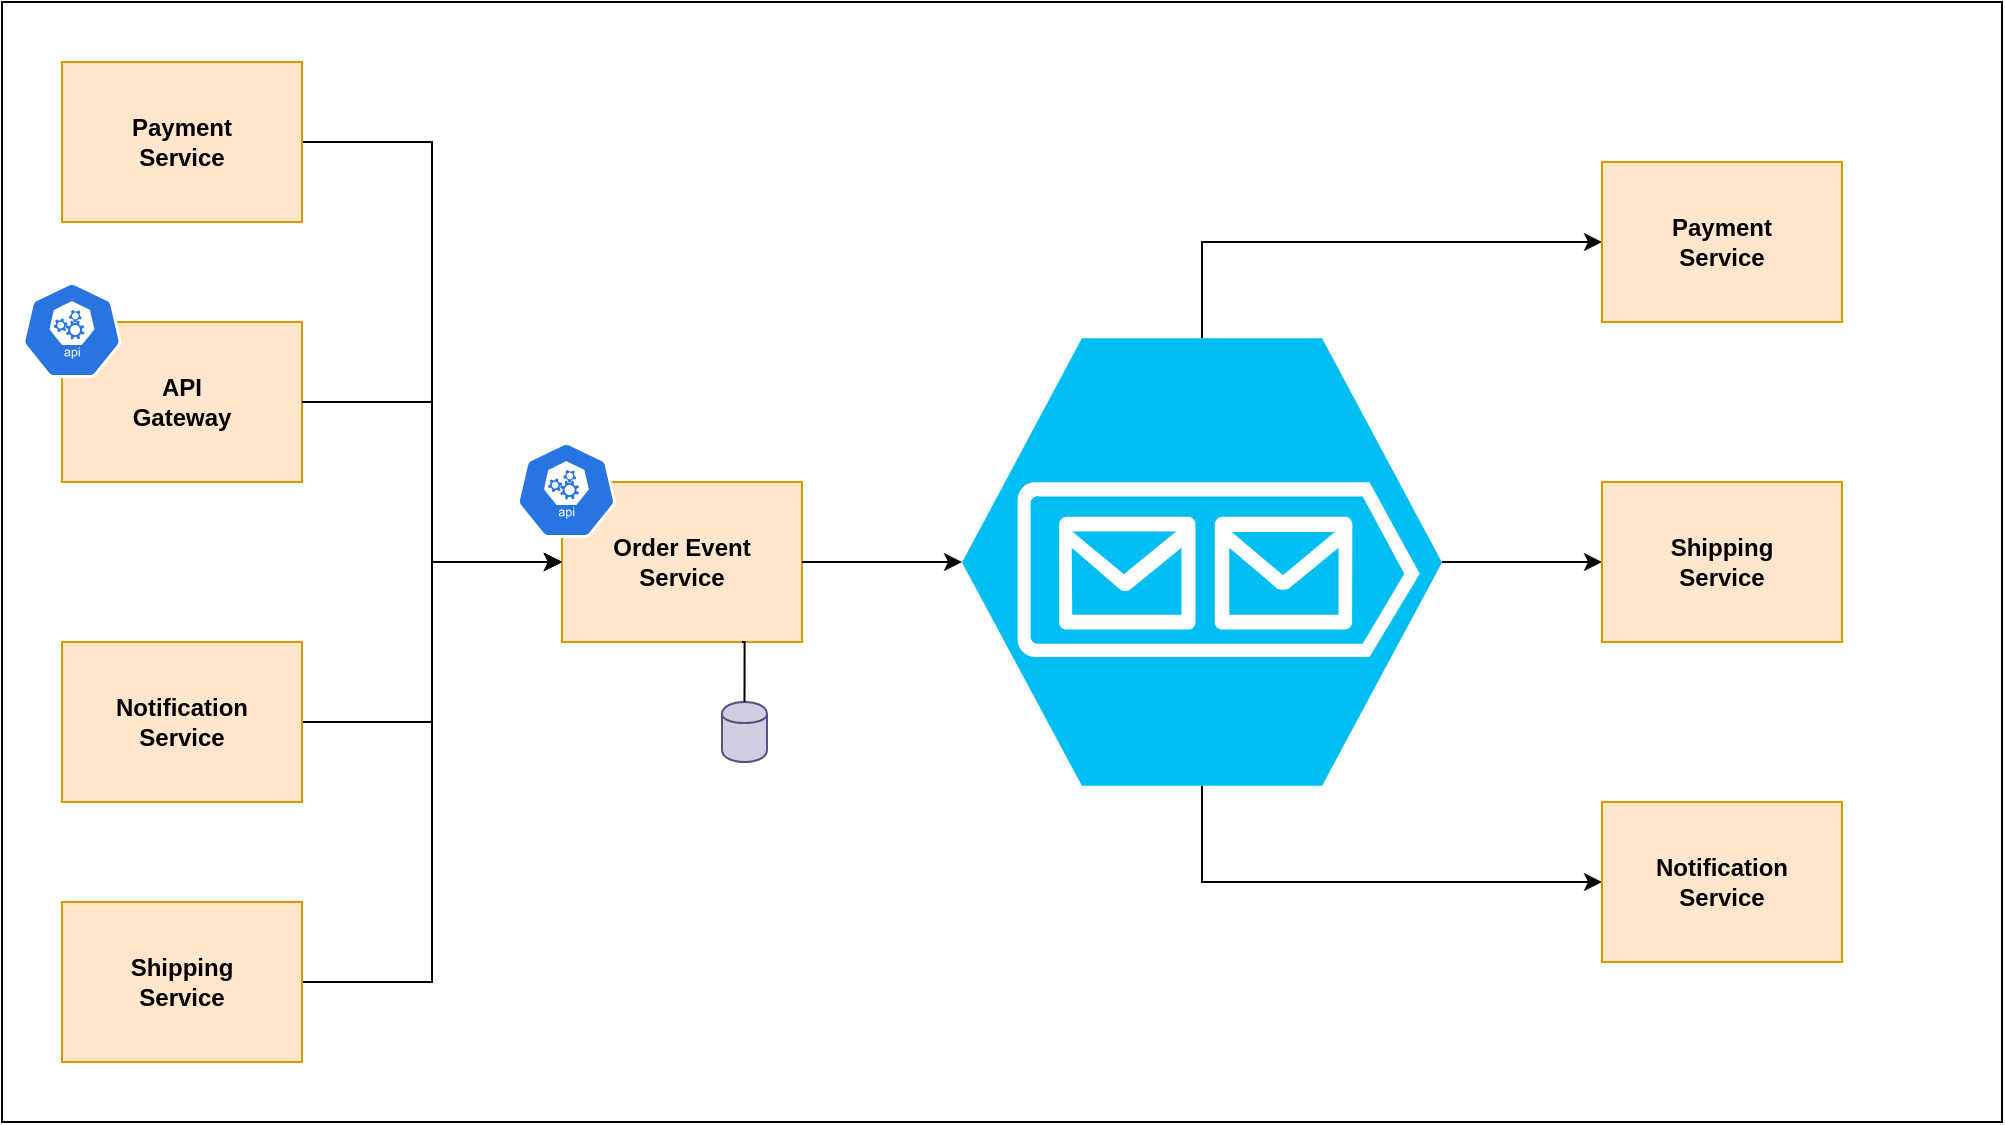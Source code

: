 <mxfile version="13.4.5" type="device" pages="2"><diagram id="Wsbl-v5SkbmwToqx3W-l" name="Page-1"><mxGraphModel dx="946" dy="680" grid="1" gridSize="10" guides="1" tooltips="1" connect="1" arrows="1" fold="1" page="1" pageScale="1" pageWidth="1700" pageHeight="1100" math="0" shadow="0"><root><mxCell id="0"/><mxCell id="1" parent="0"/><mxCell id="LPvzCVMMtISX2gwxlEmA-1" value="" style="rounded=0;whiteSpace=wrap;html=1;" parent="1" vertex="1"><mxGeometry x="120" y="80" width="1000" height="560" as="geometry"/></mxCell><mxCell id="TZjlFjjveMTCR6Yxz_XY-23" style="edgeStyle=orthogonalEdgeStyle;rounded=0;orthogonalLoop=1;jettySize=auto;html=1;exitX=0.5;exitY=0;exitDx=0;exitDy=0;exitPerimeter=0;entryX=0;entryY=0.5;entryDx=0;entryDy=0;" parent="1" source="B-DlGSOa13A6uvMS_XW_-30" target="TZjlFjjveMTCR6Yxz_XY-20" edge="1"><mxGeometry relative="1" as="geometry"/></mxCell><mxCell id="TZjlFjjveMTCR6Yxz_XY-24" style="edgeStyle=orthogonalEdgeStyle;rounded=0;orthogonalLoop=1;jettySize=auto;html=1;exitX=1;exitY=0.5;exitDx=0;exitDy=0;exitPerimeter=0;entryX=0;entryY=0.5;entryDx=0;entryDy=0;" parent="1" source="B-DlGSOa13A6uvMS_XW_-30" target="TZjlFjjveMTCR6Yxz_XY-21" edge="1"><mxGeometry relative="1" as="geometry"/></mxCell><mxCell id="TZjlFjjveMTCR6Yxz_XY-25" style="edgeStyle=orthogonalEdgeStyle;rounded=0;orthogonalLoop=1;jettySize=auto;html=1;exitX=0.5;exitY=1;exitDx=0;exitDy=0;exitPerimeter=0;entryX=0;entryY=0.5;entryDx=0;entryDy=0;" parent="1" source="B-DlGSOa13A6uvMS_XW_-30" target="TZjlFjjveMTCR6Yxz_XY-22" edge="1"><mxGeometry relative="1" as="geometry"/></mxCell><mxCell id="B-DlGSOa13A6uvMS_XW_-30" value="" style="verticalLabelPosition=bottom;html=1;verticalAlign=top;align=center;strokeColor=none;fillColor=#00BEF2;shape=mxgraph.azure.storage_queue;" parent="1" vertex="1"><mxGeometry x="600" y="248.13" width="240" height="223.75" as="geometry"/></mxCell><mxCell id="B-DlGSOa13A6uvMS_XW_-47" value="" style="shape=cylinder;whiteSpace=wrap;html=1;boundedLbl=1;backgroundOutline=1;fillColor=#d0cee2;strokeColor=#56517e;" parent="1" vertex="1"><mxGeometry x="480" y="430" width="22.5" height="30" as="geometry"/></mxCell><mxCell id="TZjlFjjveMTCR6Yxz_XY-8" style="edgeStyle=orthogonalEdgeStyle;rounded=0;orthogonalLoop=1;jettySize=auto;html=1;exitX=0.5;exitY=1;exitDx=0;exitDy=0;" parent="1" edge="1"><mxGeometry relative="1" as="geometry"><mxPoint x="290" y="510" as="sourcePoint"/><mxPoint x="290" y="510" as="targetPoint"/></mxGeometry></mxCell><mxCell id="84C6n-izQAgbnkXYupNT-4" style="edgeStyle=orthogonalEdgeStyle;rounded=0;orthogonalLoop=1;jettySize=auto;html=1;exitX=1;exitY=0.5;exitDx=0;exitDy=0;entryX=0;entryY=0.5;entryDx=0;entryDy=0;" parent="1" source="TZjlFjjveMTCR6Yxz_XY-10" target="TZjlFjjveMTCR6Yxz_XY-12" edge="1"><mxGeometry relative="1" as="geometry"/></mxCell><mxCell id="TZjlFjjveMTCR6Yxz_XY-10" value="&lt;b&gt;Payment &lt;br&gt;Service&lt;/b&gt;" style="rounded=0;whiteSpace=wrap;html=1;fillColor=#ffe6cc;strokeColor=#d79b00;" parent="1" vertex="1"><mxGeometry x="150" y="110" width="120" height="80" as="geometry"/></mxCell><mxCell id="84C6n-izQAgbnkXYupNT-5" style="edgeStyle=orthogonalEdgeStyle;rounded=0;orthogonalLoop=1;jettySize=auto;html=1;entryX=0;entryY=0.5;entryDx=0;entryDy=0;" parent="1" source="TZjlFjjveMTCR6Yxz_XY-11" target="TZjlFjjveMTCR6Yxz_XY-12" edge="1"><mxGeometry relative="1" as="geometry"/></mxCell><mxCell id="TZjlFjjveMTCR6Yxz_XY-11" value="&lt;b&gt;Shipping &lt;br&gt;Service&lt;/b&gt;" style="rounded=0;whiteSpace=wrap;html=1;fillColor=#ffe6cc;strokeColor=#d79b00;" parent="1" vertex="1"><mxGeometry x="150" y="530" width="120" height="80" as="geometry"/></mxCell><mxCell id="TZjlFjjveMTCR6Yxz_XY-14" value="" style="group" parent="1" vertex="1" connectable="0"><mxGeometry x="130" y="220" width="140" height="100" as="geometry"/></mxCell><mxCell id="B-DlGSOa13A6uvMS_XW_-1" value="&lt;b&gt;API &lt;br&gt;Gateway&lt;/b&gt;" style="rounded=0;whiteSpace=wrap;html=1;fillColor=#ffe6cc;strokeColor=#d79b00;" parent="TZjlFjjveMTCR6Yxz_XY-14" vertex="1"><mxGeometry x="20" y="20" width="120" height="80" as="geometry"/></mxCell><mxCell id="B-DlGSOa13A6uvMS_XW_-14" value="" style="html=1;dashed=0;whitespace=wrap;fillColor=#2875E2;strokeColor=#ffffff;points=[[0.005,0.63,0],[0.1,0.2,0],[0.9,0.2,0],[0.5,0,0],[0.995,0.63,0],[0.72,0.99,0],[0.5,1,0],[0.28,0.99,0]];shape=mxgraph.kubernetes.icon;prIcon=api" parent="TZjlFjjveMTCR6Yxz_XY-14" vertex="1"><mxGeometry width="50" height="48" as="geometry"/></mxCell><mxCell id="TZjlFjjveMTCR6Yxz_XY-15" value="" style="group" parent="1" vertex="1" connectable="0"><mxGeometry x="377.22" y="300" width="142.78" height="100" as="geometry"/></mxCell><mxCell id="TZjlFjjveMTCR6Yxz_XY-12" value="&lt;b&gt;Order Event&lt;br&gt;Service&lt;br&gt;&lt;/b&gt;" style="rounded=0;whiteSpace=wrap;html=1;fillColor=#ffe6cc;strokeColor=#d79b00;" parent="TZjlFjjveMTCR6Yxz_XY-15" vertex="1"><mxGeometry x="22.78" y="20" width="120" height="80" as="geometry"/></mxCell><mxCell id="TZjlFjjveMTCR6Yxz_XY-13" value="" style="html=1;dashed=0;whitespace=wrap;fillColor=#2875E2;strokeColor=#ffffff;points=[[0.005,0.63,0],[0.1,0.2,0],[0.9,0.2,0],[0.5,0,0],[0.995,0.63,0],[0.72,0.99,0],[0.5,1,0],[0.28,0.99,0]];shape=mxgraph.kubernetes.icon;prIcon=api" parent="TZjlFjjveMTCR6Yxz_XY-15" vertex="1"><mxGeometry width="50" height="48" as="geometry"/></mxCell><mxCell id="TZjlFjjveMTCR6Yxz_XY-18" style="edgeStyle=orthogonalEdgeStyle;rounded=0;orthogonalLoop=1;jettySize=auto;html=1;exitX=1;exitY=0.5;exitDx=0;exitDy=0;entryX=0;entryY=0.5;entryDx=0;entryDy=0;" parent="1" source="B-DlGSOa13A6uvMS_XW_-1" target="TZjlFjjveMTCR6Yxz_XY-12" edge="1"><mxGeometry relative="1" as="geometry"/></mxCell><mxCell id="TZjlFjjveMTCR6Yxz_XY-19" style="edgeStyle=orthogonalEdgeStyle;rounded=0;orthogonalLoop=1;jettySize=auto;html=1;exitX=1;exitY=0.5;exitDx=0;exitDy=0;entryX=0;entryY=0.5;entryDx=0;entryDy=0;entryPerimeter=0;" parent="1" source="TZjlFjjveMTCR6Yxz_XY-12" target="B-DlGSOa13A6uvMS_XW_-30" edge="1"><mxGeometry relative="1" as="geometry"/></mxCell><mxCell id="TZjlFjjveMTCR6Yxz_XY-20" value="&lt;b&gt;Payment &lt;br&gt;Service&lt;/b&gt;" style="rounded=0;whiteSpace=wrap;html=1;fillColor=#ffe6cc;strokeColor=#d79b00;" parent="1" vertex="1"><mxGeometry x="920" y="160" width="120" height="80" as="geometry"/></mxCell><mxCell id="TZjlFjjveMTCR6Yxz_XY-21" value="&lt;b&gt;Shipping &lt;br&gt;Service&lt;/b&gt;" style="rounded=0;whiteSpace=wrap;html=1;fillColor=#ffe6cc;strokeColor=#d79b00;" parent="1" vertex="1"><mxGeometry x="920" y="320" width="120" height="80" as="geometry"/></mxCell><mxCell id="TZjlFjjveMTCR6Yxz_XY-22" value="&lt;b&gt;Notification&lt;br&gt;Service&lt;/b&gt;" style="rounded=0;whiteSpace=wrap;html=1;fillColor=#ffe6cc;strokeColor=#d79b00;" parent="1" vertex="1"><mxGeometry x="920" y="480" width="120" height="80" as="geometry"/></mxCell><mxCell id="TZjlFjjveMTCR6Yxz_XY-26" style="edgeStyle=orthogonalEdgeStyle;rounded=0;orthogonalLoop=1;jettySize=auto;html=1;exitX=0.75;exitY=1;exitDx=0;exitDy=0;entryX=0.5;entryY=0;entryDx=0;entryDy=0;endArrow=none;endFill=0;" parent="1" source="TZjlFjjveMTCR6Yxz_XY-12" target="B-DlGSOa13A6uvMS_XW_-47" edge="1"><mxGeometry relative="1" as="geometry"/></mxCell><mxCell id="84C6n-izQAgbnkXYupNT-3" style="edgeStyle=orthogonalEdgeStyle;rounded=0;orthogonalLoop=1;jettySize=auto;html=1;entryX=0;entryY=0.5;entryDx=0;entryDy=0;" parent="1" source="84C6n-izQAgbnkXYupNT-1" target="TZjlFjjveMTCR6Yxz_XY-12" edge="1"><mxGeometry relative="1" as="geometry"/></mxCell><mxCell id="84C6n-izQAgbnkXYupNT-1" value="&lt;b&gt;Notification&lt;br&gt;Service&lt;/b&gt;" style="rounded=0;whiteSpace=wrap;html=1;fillColor=#ffe6cc;strokeColor=#d79b00;" parent="1" vertex="1"><mxGeometry x="150" y="400" width="120" height="80" as="geometry"/></mxCell></root></mxGraphModel></diagram><diagram id="kPfqQvV7cDaTI_ySpxtC" name="Page-2"><mxGraphModel dx="946" dy="680" grid="1" gridSize="10" guides="1" tooltips="1" connect="1" arrows="1" fold="1" page="1" pageScale="1" pageWidth="1100" pageHeight="1700" math="0" shadow="0"><root><mxCell id="9QlDuwS1sY6Q4EqJH9zt-0"/><mxCell id="9QlDuwS1sY6Q4EqJH9zt-1" parent="9QlDuwS1sY6Q4EqJH9zt-0"/><mxCell id="S-ue-FrlQDx0FSW1Izl8-0" value="" style="rounded=0;whiteSpace=wrap;html=1;" parent="9QlDuwS1sY6Q4EqJH9zt-1" vertex="1"><mxGeometry x="40" y="320" width="840" height="510" as="geometry"/></mxCell><mxCell id="Oy7VzCrQsnHq-zTd5Rhm-27" style="edgeStyle=none;rounded=0;orthogonalLoop=1;jettySize=auto;html=1;exitX=0;exitY=0.5;exitDx=0;exitDy=0;startArrow=classic;startFill=1;endArrow=none;endFill=0;" parent="9QlDuwS1sY6Q4EqJH9zt-1" source="l3O65ct3H_1b33pMumbz-2" target="bFVgoX-Urph6g96-2OCy-2" edge="1"><mxGeometry relative="1" as="geometry"/></mxCell><mxCell id="l3O65ct3H_1b33pMumbz-2" value="Payment&lt;br&gt;Service" style="rounded=0;whiteSpace=wrap;html=1;labelBackgroundColor=none;fontSize=12;align=center;fillColor=#ffe6cc;strokeColor=#d79b00;fontStyle=1" parent="9QlDuwS1sY6Q4EqJH9zt-1" vertex="1"><mxGeometry x="720" y="357.63" width="120" height="79.25" as="geometry"/></mxCell><mxCell id="Oy7VzCrQsnHq-zTd5Rhm-13" value="" style="edgeStyle=orthogonalEdgeStyle;curved=1;orthogonalLoop=1;jettySize=auto;html=1;exitX=1;exitY=0.5;exitDx=0;exitDy=0;exitPerimeter=0;endArrow=classic;endFill=1;fontStyle=1;fontSize=16;" parent="9QlDuwS1sY6Q4EqJH9zt-1" source="sC90ZqZsg2CPUP8yj3c5-4" target="bFVgoX-Urph6g96-2OCy-2" edge="1"><mxGeometry relative="1" as="geometry"/></mxCell><mxCell id="Oy7VzCrQsnHq-zTd5Rhm-22" value="" style="edgeStyle=none;rounded=0;orthogonalLoop=1;jettySize=auto;html=1;exitX=1;exitY=0.5;exitDx=0;exitDy=0;exitPerimeter=0;endArrow=classic;endFill=1;fontStyle=1;fontSize=16;" parent="9QlDuwS1sY6Q4EqJH9zt-1" source="sC90ZqZsg2CPUP8yj3c5-4" target="Oy7VzCrQsnHq-zTd5Rhm-11" edge="1"><mxGeometry relative="1" as="geometry"/></mxCell><mxCell id="sC90ZqZsg2CPUP8yj3c5-4" value="Orders Exchange" style="outlineConnect=0;dashed=0;verticalLabelPosition=bottom;verticalAlign=top;align=center;html=1;shape=mxgraph.aws3.workmail;fillColor=#D16A28;gradientColor=#F58435;gradientDirection=north;labelBackgroundColor=none;fontSize=12;fontStyle=1" parent="9QlDuwS1sY6Q4EqJH9zt-1" vertex="1"><mxGeometry x="320" y="350" width="82.5" height="94.5" as="geometry"/></mxCell><mxCell id="Oy7VzCrQsnHq-zTd5Rhm-17" value="" style="edgeStyle=orthogonalEdgeStyle;rounded=0;orthogonalLoop=1;jettySize=auto;html=1;exitX=1;exitY=0.5;exitDx=0;exitDy=0;exitPerimeter=0;endArrow=classic;endFill=1;fontSize=16;fontStyle=1" parent="9QlDuwS1sY6Q4EqJH9zt-1" source="sC90ZqZsg2CPUP8yj3c5-5" target="Oy7VzCrQsnHq-zTd5Rhm-10" edge="1"><mxGeometry relative="1" as="geometry"/></mxCell><mxCell id="Oy7VzCrQsnHq-zTd5Rhm-21" value="" style="rounded=0;orthogonalLoop=1;jettySize=auto;html=1;exitX=1;exitY=0.5;exitDx=0;exitDy=0;exitPerimeter=0;endArrow=classic;endFill=1;fontStyle=1;fontSize=16;" parent="9QlDuwS1sY6Q4EqJH9zt-1" source="sC90ZqZsg2CPUP8yj3c5-5" target="Oy7VzCrQsnHq-zTd5Rhm-11" edge="1"><mxGeometry relative="1" as="geometry"/></mxCell><mxCell id="sC90ZqZsg2CPUP8yj3c5-5" value="Payment Exchange" style="outlineConnect=0;dashed=0;verticalLabelPosition=bottom;verticalAlign=top;align=center;html=1;shape=mxgraph.aws3.workmail;fillColor=#D16A28;gradientColor=#F58435;gradientDirection=north;labelBackgroundColor=none;fontSize=12;fontStyle=1" parent="9QlDuwS1sY6Q4EqJH9zt-1" vertex="1"><mxGeometry x="320" y="511.25" width="82.5" height="94.5" as="geometry"/></mxCell><mxCell id="Oy7VzCrQsnHq-zTd5Rhm-18" value="" style="edgeStyle=orthogonalEdgeStyle;rounded=0;orthogonalLoop=1;jettySize=auto;html=1;exitX=1;exitY=0.5;exitDx=0;exitDy=0;exitPerimeter=0;endArrow=classic;endFill=1;fontSize=16;fontStyle=1" parent="9QlDuwS1sY6Q4EqJH9zt-1" source="sC90ZqZsg2CPUP8yj3c5-6" target="Oy7VzCrQsnHq-zTd5Rhm-11" edge="1"><mxGeometry relative="1" as="geometry"/></mxCell><mxCell id="sC90ZqZsg2CPUP8yj3c5-6" value="Shipping Exchange" style="outlineConnect=0;dashed=0;verticalLabelPosition=bottom;verticalAlign=top;align=center;html=1;shape=mxgraph.aws3.workmail;fillColor=#D16A28;gradientColor=#F58435;gradientDirection=north;labelBackgroundColor=none;fontSize=12;fontStyle=1" parent="9QlDuwS1sY6Q4EqJH9zt-1" vertex="1"><mxGeometry x="320" y="670" width="82.5" height="94.5" as="geometry"/></mxCell><mxCell id="bFVgoX-Urph6g96-2OCy-2" value="payment" style="outlineConnect=0;fontColor=#232F3E;gradientColor=none;fillColor=#BC1356;strokeColor=none;dashed=0;verticalLabelPosition=bottom;verticalAlign=top;align=center;html=1;fontSize=12;fontStyle=1;aspect=fixed;pointerEvents=1;shape=mxgraph.aws4.queue;labelBackgroundColor=none;" parent="9QlDuwS1sY6Q4EqJH9zt-1" vertex="1"><mxGeometry x="550" y="364.13" width="109.95" height="66.25" as="geometry"/></mxCell><mxCell id="Oy7VzCrQsnHq-zTd5Rhm-6" style="edgeStyle=orthogonalEdgeStyle;rounded=0;orthogonalLoop=1;jettySize=auto;html=1;exitX=0.5;exitY=0;exitDx=0;exitDy=0;entryX=0;entryY=0.5;entryDx=0;entryDy=0;entryPerimeter=0;endArrow=classic;endFill=1;" parent="9QlDuwS1sY6Q4EqJH9zt-1" source="l3O65ct3H_1b33pMumbz-18" target="sC90ZqZsg2CPUP8yj3c5-4" edge="1"><mxGeometry relative="1" as="geometry"/></mxCell><mxCell id="Oy7VzCrQsnHq-zTd5Rhm-7" style="edgeStyle=orthogonalEdgeStyle;rounded=0;orthogonalLoop=1;jettySize=auto;html=1;exitX=1;exitY=0.5;exitDx=0;exitDy=0;entryX=0;entryY=0.5;entryDx=0;entryDy=0;entryPerimeter=0;endArrow=classic;endFill=1;" parent="9QlDuwS1sY6Q4EqJH9zt-1" source="l3O65ct3H_1b33pMumbz-18" target="sC90ZqZsg2CPUP8yj3c5-5" edge="1"><mxGeometry relative="1" as="geometry"/></mxCell><mxCell id="Oy7VzCrQsnHq-zTd5Rhm-8" style="edgeStyle=orthogonalEdgeStyle;rounded=0;orthogonalLoop=1;jettySize=auto;html=1;exitX=0.5;exitY=1;exitDx=0;exitDy=0;entryX=0;entryY=0.5;entryDx=0;entryDy=0;entryPerimeter=0;endArrow=classic;endFill=1;" parent="9QlDuwS1sY6Q4EqJH9zt-1" source="l3O65ct3H_1b33pMumbz-18" target="sC90ZqZsg2CPUP8yj3c5-6" edge="1"><mxGeometry relative="1" as="geometry"/></mxCell><mxCell id="l3O65ct3H_1b33pMumbz-18" value="Order Event&lt;br&gt;Service" style="rounded=0;whiteSpace=wrap;html=1;labelBackgroundColor=none;fontSize=12;align=center;fillColor=#ffe6cc;strokeColor=#d79b00;fontStyle=1" parent="9QlDuwS1sY6Q4EqJH9zt-1" vertex="1"><mxGeometry x="80" y="517" width="120" height="83" as="geometry"/></mxCell><mxCell id="dnU7aSutYGoGMxB8VBNa-0" style="edgeStyle=none;rounded=0;orthogonalLoop=1;jettySize=auto;html=1;exitX=0;exitY=0.5;exitDx=0;exitDy=0;startArrow=classic;startFill=1;endArrow=none;endFill=0;strokeWidth=2;fontSize=12;" parent="9QlDuwS1sY6Q4EqJH9zt-1" edge="1"><mxGeometry relative="1" as="geometry"><mxPoint x="80" y="570" as="sourcePoint"/><mxPoint x="80" y="570" as="targetPoint"/></mxGeometry></mxCell><mxCell id="Oy7VzCrQsnHq-zTd5Rhm-23" style="edgeStyle=none;rounded=0;orthogonalLoop=1;jettySize=auto;html=1;exitX=0;exitY=0.5;exitDx=0;exitDy=0;endArrow=none;endFill=0;startArrow=classic;startFill=1;" parent="9QlDuwS1sY6Q4EqJH9zt-1" source="Oy7VzCrQsnHq-zTd5Rhm-4" target="Oy7VzCrQsnHq-zTd5Rhm-10" edge="1"><mxGeometry relative="1" as="geometry"/></mxCell><mxCell id="Oy7VzCrQsnHq-zTd5Rhm-4" value="Shipping&lt;br&gt;Service" style="rounded=0;whiteSpace=wrap;html=1;labelBackgroundColor=none;fontSize=12;align=center;fillColor=#ffe6cc;strokeColor=#d79b00;fontStyle=1" parent="9QlDuwS1sY6Q4EqJH9zt-1" vertex="1"><mxGeometry x="720" y="520.75" width="120" height="79.25" as="geometry"/></mxCell><mxCell id="Oy7VzCrQsnHq-zTd5Rhm-26" style="edgeStyle=none;rounded=0;orthogonalLoop=1;jettySize=auto;html=1;exitX=0;exitY=0.5;exitDx=0;exitDy=0;startArrow=classic;startFill=1;endArrow=none;endFill=0;" parent="9QlDuwS1sY6Q4EqJH9zt-1" source="Oy7VzCrQsnHq-zTd5Rhm-5" target="Oy7VzCrQsnHq-zTd5Rhm-11" edge="1"><mxGeometry relative="1" as="geometry"/></mxCell><mxCell id="Oy7VzCrQsnHq-zTd5Rhm-5" value="Notification&lt;br&gt;Service" style="rounded=0;whiteSpace=wrap;html=1;labelBackgroundColor=none;fontSize=12;align=center;fillColor=#ffe6cc;strokeColor=#d79b00;fontStyle=1" parent="9QlDuwS1sY6Q4EqJH9zt-1" vertex="1"><mxGeometry x="720" y="677.63" width="120" height="79.25" as="geometry"/></mxCell><mxCell id="Oy7VzCrQsnHq-zTd5Rhm-10" value="shipping" style="outlineConnect=0;fontColor=#232F3E;gradientColor=none;fillColor=#BC1356;strokeColor=none;dashed=0;verticalLabelPosition=bottom;verticalAlign=top;align=center;html=1;fontSize=12;fontStyle=1;aspect=fixed;pointerEvents=1;shape=mxgraph.aws4.queue;labelBackgroundColor=none;" parent="9QlDuwS1sY6Q4EqJH9zt-1" vertex="1"><mxGeometry x="550" y="525.38" width="109.95" height="66.25" as="geometry"/></mxCell><mxCell id="Oy7VzCrQsnHq-zTd5Rhm-11" value="notification" style="outlineConnect=0;fontColor=#232F3E;gradientColor=none;fillColor=#BC1356;strokeColor=none;dashed=0;verticalLabelPosition=bottom;verticalAlign=top;align=center;html=1;fontSize=12;fontStyle=1;aspect=fixed;pointerEvents=1;shape=mxgraph.aws4.queue;labelBackgroundColor=none;" parent="9QlDuwS1sY6Q4EqJH9zt-1" vertex="1"><mxGeometry x="550" y="684.13" width="109.95" height="66.25" as="geometry"/></mxCell><mxCell id="XiE0uTywKv-KKcUZGBQE-0" value="" style="endArrow=classic;html=1;exitX=1;exitY=0.5;exitDx=0;exitDy=0;exitPerimeter=0;" edge="1" parent="9QlDuwS1sY6Q4EqJH9zt-1" source="sC90ZqZsg2CPUP8yj3c5-6" target="bFVgoX-Urph6g96-2OCy-2"><mxGeometry width="50" height="50" relative="1" as="geometry"><mxPoint x="460" y="540" as="sourcePoint"/><mxPoint x="510" y="490" as="targetPoint"/></mxGeometry></mxCell><mxCell id="XiE0uTywKv-KKcUZGBQE-3" value="" style="endArrow=classic;html=1;exitX=1;exitY=0.5;exitDx=0;exitDy=0;exitPerimeter=0;" edge="1" parent="9QlDuwS1sY6Q4EqJH9zt-1" source="sC90ZqZsg2CPUP8yj3c5-5" target="bFVgoX-Urph6g96-2OCy-2"><mxGeometry width="50" height="50" relative="1" as="geometry"><mxPoint x="480" y="500" as="sourcePoint"/><mxPoint x="530" y="450" as="targetPoint"/></mxGeometry></mxCell></root></mxGraphModel></diagram></mxfile>